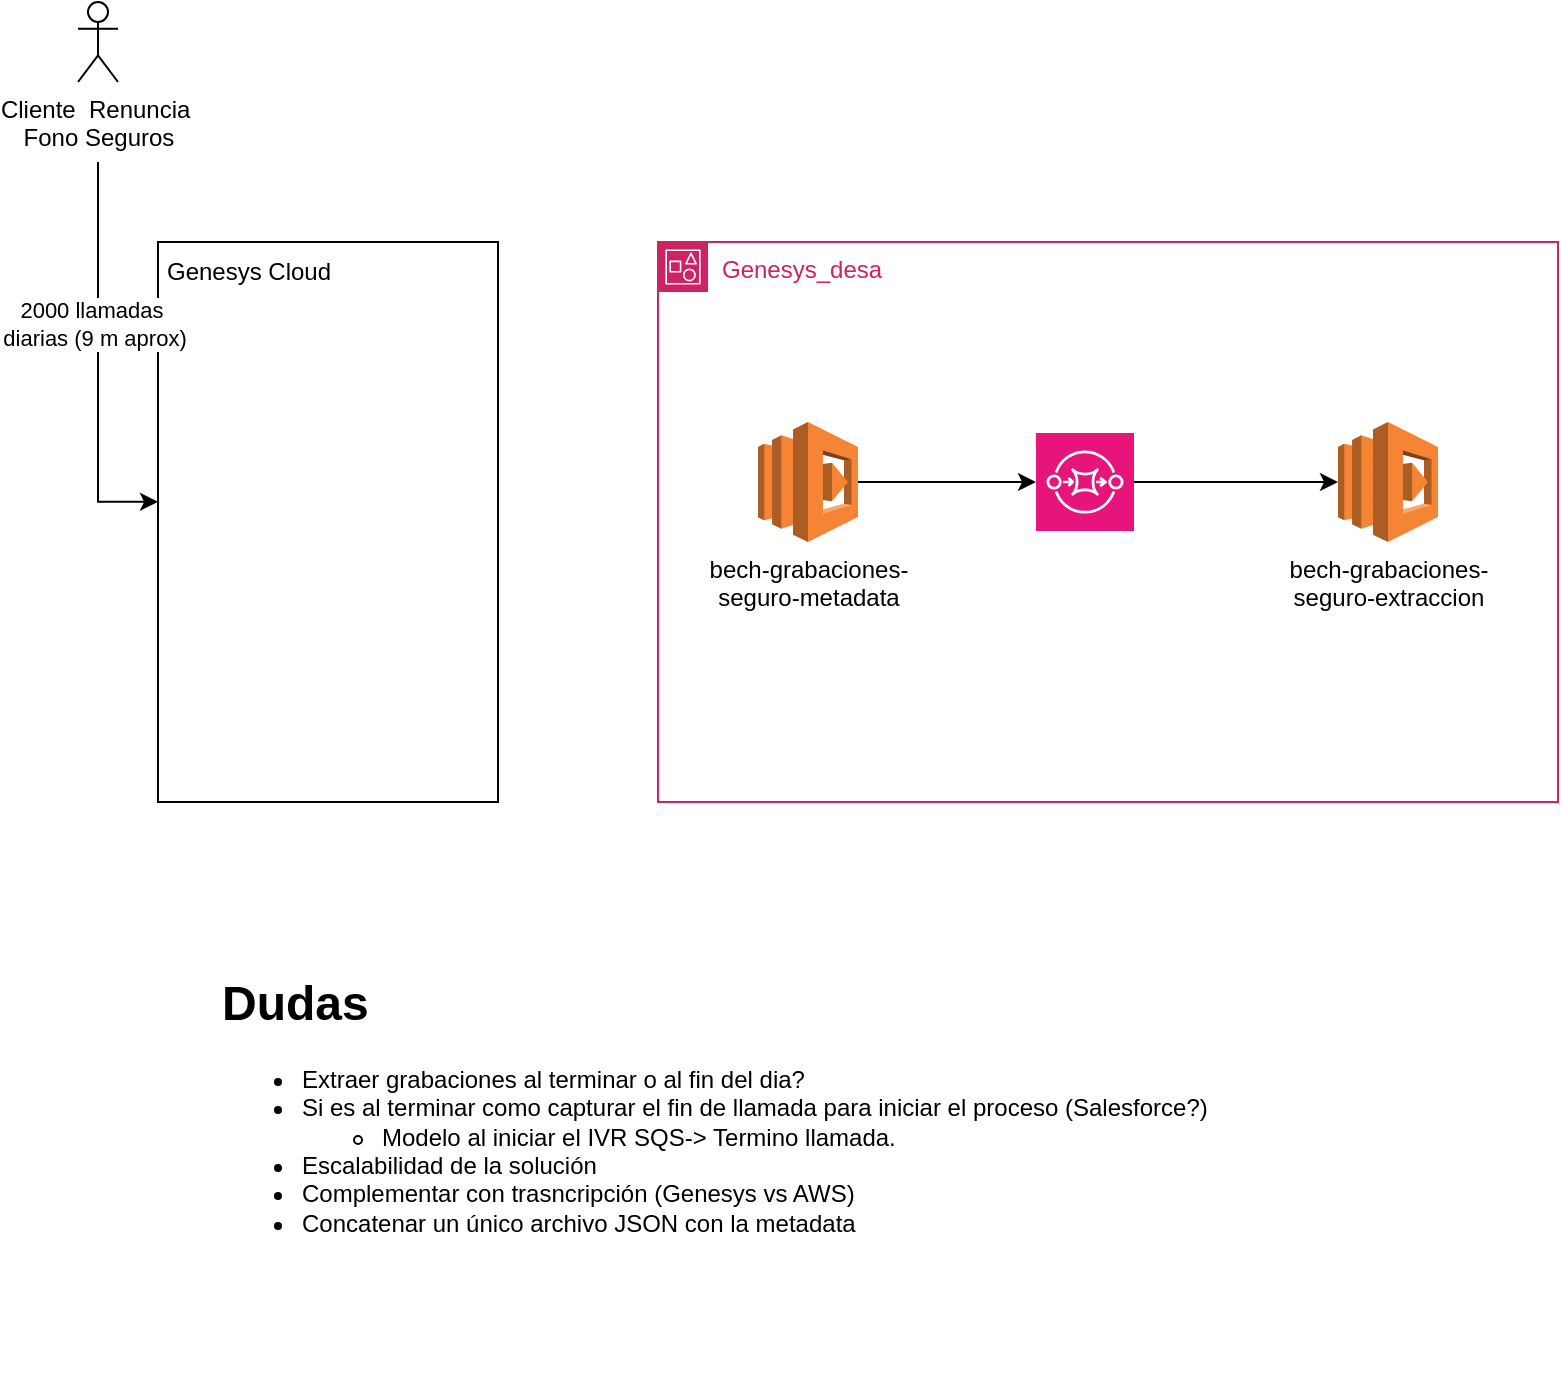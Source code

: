 <mxfile version="26.2.9">
  <diagram name="Página-1" id="Yi7heLzYwpXbjkQ1wHwT">
    <mxGraphModel dx="1190" dy="619" grid="1" gridSize="10" guides="1" tooltips="1" connect="1" arrows="1" fold="1" page="1" pageScale="1" pageWidth="827" pageHeight="1169" math="0" shadow="0">
      <root>
        <mxCell id="0" />
        <mxCell id="1" parent="0" />
        <mxCell id="6tvHOsW2uaMwBrdxUCy3-2" value="bech-grabaciones-&lt;div&gt;seguro-metadata&lt;/div&gt;" style="outlineConnect=0;dashed=0;verticalLabelPosition=bottom;verticalAlign=top;align=center;html=1;shape=mxgraph.aws3.lambda;fillColor=#F58534;gradientColor=none;" vertex="1" parent="1">
          <mxGeometry x="380" y="260" width="50" height="60" as="geometry" />
        </mxCell>
        <mxCell id="6tvHOsW2uaMwBrdxUCy3-3" value="bech-grabaciones-&lt;div&gt;seguro-extraccion&lt;/div&gt;" style="outlineConnect=0;dashed=0;verticalLabelPosition=bottom;verticalAlign=top;align=center;html=1;shape=mxgraph.aws3.lambda;fillColor=#F58534;gradientColor=none;" vertex="1" parent="1">
          <mxGeometry x="670" y="260" width="50" height="60" as="geometry" />
        </mxCell>
        <mxCell id="6tvHOsW2uaMwBrdxUCy3-6" style="edgeStyle=orthogonalEdgeStyle;rounded=0;orthogonalLoop=1;jettySize=auto;html=1;" edge="1" parent="1" source="6tvHOsW2uaMwBrdxUCy3-4" target="6tvHOsW2uaMwBrdxUCy3-3">
          <mxGeometry relative="1" as="geometry" />
        </mxCell>
        <mxCell id="6tvHOsW2uaMwBrdxUCy3-4" value="" style="sketch=0;points=[[0,0,0],[0.25,0,0],[0.5,0,0],[0.75,0,0],[1,0,0],[0,1,0],[0.25,1,0],[0.5,1,0],[0.75,1,0],[1,1,0],[0,0.25,0],[0,0.5,0],[0,0.75,0],[1,0.25,0],[1,0.5,0],[1,0.75,0]];outlineConnect=0;fontColor=#232F3E;fillColor=#E7157B;strokeColor=#ffffff;dashed=0;verticalLabelPosition=bottom;verticalAlign=top;align=center;html=1;fontSize=12;fontStyle=0;aspect=fixed;shape=mxgraph.aws4.resourceIcon;resIcon=mxgraph.aws4.sqs;" vertex="1" parent="1">
          <mxGeometry x="519" y="265.5" width="49" height="49" as="geometry" />
        </mxCell>
        <mxCell id="6tvHOsW2uaMwBrdxUCy3-5" style="edgeStyle=orthogonalEdgeStyle;rounded=0;orthogonalLoop=1;jettySize=auto;html=1;entryX=0;entryY=0.5;entryDx=0;entryDy=0;entryPerimeter=0;" edge="1" parent="1" source="6tvHOsW2uaMwBrdxUCy3-2" target="6tvHOsW2uaMwBrdxUCy3-4">
          <mxGeometry relative="1" as="geometry" />
        </mxCell>
        <mxCell id="6tvHOsW2uaMwBrdxUCy3-7" value="Genesys_desa" style="points=[[0,0],[0.25,0],[0.5,0],[0.75,0],[1,0],[1,0.25],[1,0.5],[1,0.75],[1,1],[0.75,1],[0.5,1],[0.25,1],[0,1],[0,0.75],[0,0.5],[0,0.25]];outlineConnect=0;gradientColor=none;html=1;whiteSpace=wrap;fontSize=12;fontStyle=0;container=1;pointerEvents=0;collapsible=0;recursiveResize=0;shape=mxgraph.aws4.group;grIcon=mxgraph.aws4.group_account;strokeColor=#CD2264;fillColor=none;verticalAlign=top;align=left;spacingLeft=30;fontColor=#CD2264;dashed=0;" vertex="1" parent="1">
          <mxGeometry x="330" y="170" width="450" height="280" as="geometry" />
        </mxCell>
        <mxCell id="6tvHOsW2uaMwBrdxUCy3-12" value="" style="group" vertex="1" connectable="0" parent="1">
          <mxGeometry x="70" y="170" width="180" height="280" as="geometry" />
        </mxCell>
        <mxCell id="6tvHOsW2uaMwBrdxUCy3-10" value="" style="rounded=0;whiteSpace=wrap;html=1;fillColor=none;" vertex="1" parent="6tvHOsW2uaMwBrdxUCy3-12">
          <mxGeometry x="10" width="170" height="280" as="geometry" />
        </mxCell>
        <mxCell id="6tvHOsW2uaMwBrdxUCy3-11" value="Genesys Cloud" style="text;html=1;align=center;verticalAlign=middle;resizable=0;points=[];autosize=1;strokeColor=none;fillColor=none;" vertex="1" parent="6tvHOsW2uaMwBrdxUCy3-12">
          <mxGeometry width="110" height="30" as="geometry" />
        </mxCell>
        <mxCell id="6tvHOsW2uaMwBrdxUCy3-13" value="Cliente&amp;nbsp; Renuncia&amp;nbsp;&lt;div&gt;Fono&amp;nbsp;&lt;span style=&quot;background-color: transparent; color: light-dark(rgb(0, 0, 0), rgb(255, 255, 255));&quot;&gt;Seguros&lt;/span&gt;&lt;/div&gt;" style="shape=umlActor;verticalLabelPosition=bottom;verticalAlign=top;html=1;outlineConnect=0;" vertex="1" parent="1">
          <mxGeometry x="40" y="50" width="20" height="40" as="geometry" />
        </mxCell>
        <mxCell id="6tvHOsW2uaMwBrdxUCy3-14" style="edgeStyle=orthogonalEdgeStyle;rounded=0;orthogonalLoop=1;jettySize=auto;html=1;entryX=0;entryY=0.464;entryDx=0;entryDy=0;entryPerimeter=0;" edge="1" parent="1" target="6tvHOsW2uaMwBrdxUCy3-10">
          <mxGeometry relative="1" as="geometry">
            <mxPoint x="50" y="130" as="sourcePoint" />
            <Array as="points">
              <mxPoint x="50" y="300" />
            </Array>
          </mxGeometry>
        </mxCell>
        <mxCell id="6tvHOsW2uaMwBrdxUCy3-15" value="Text" style="edgeLabel;html=1;align=center;verticalAlign=middle;resizable=0;points=[];" vertex="1" connectable="0" parent="6tvHOsW2uaMwBrdxUCy3-14">
          <mxGeometry x="-0.757" y="-2" relative="1" as="geometry">
            <mxPoint x="2" y="56" as="offset" />
          </mxGeometry>
        </mxCell>
        <mxCell id="6tvHOsW2uaMwBrdxUCy3-18" value="2000 llamadas&amp;nbsp;&lt;div&gt;diarias (9 m aprox)&lt;/div&gt;" style="edgeLabel;html=1;align=center;verticalAlign=middle;resizable=0;points=[];" vertex="1" connectable="0" parent="6tvHOsW2uaMwBrdxUCy3-14">
          <mxGeometry x="-0.19" y="-2" relative="1" as="geometry">
            <mxPoint as="offset" />
          </mxGeometry>
        </mxCell>
        <mxCell id="6tvHOsW2uaMwBrdxUCy3-17" value="&lt;h1 style=&quot;margin-top: 0px;&quot;&gt;Dudas&lt;/h1&gt;&lt;div&gt;&lt;ul&gt;&lt;li&gt;Extraer grabaciones al terminar o al fin del dia?&lt;/li&gt;&lt;li&gt;Si es al terminar como capturar el fin de llamada para iniciar el proceso (Salesforce?)&lt;/li&gt;&lt;ul&gt;&lt;li&gt;Modelo al iniciar el IVR SQS-&amp;gt; Termino llamada.&lt;/li&gt;&lt;/ul&gt;&lt;li&gt;Escalabilidad de la solución&lt;/li&gt;&lt;li&gt;Complementar con trasncripción (Genesys vs AWS)&lt;/li&gt;&lt;li&gt;Concatenar un único archivo JSON con la metadata&lt;/li&gt;&lt;/ul&gt;&lt;/div&gt;" style="text;html=1;whiteSpace=wrap;overflow=hidden;rounded=0;" vertex="1" parent="1">
          <mxGeometry x="110" y="530" width="540" height="210" as="geometry" />
        </mxCell>
      </root>
    </mxGraphModel>
  </diagram>
</mxfile>
